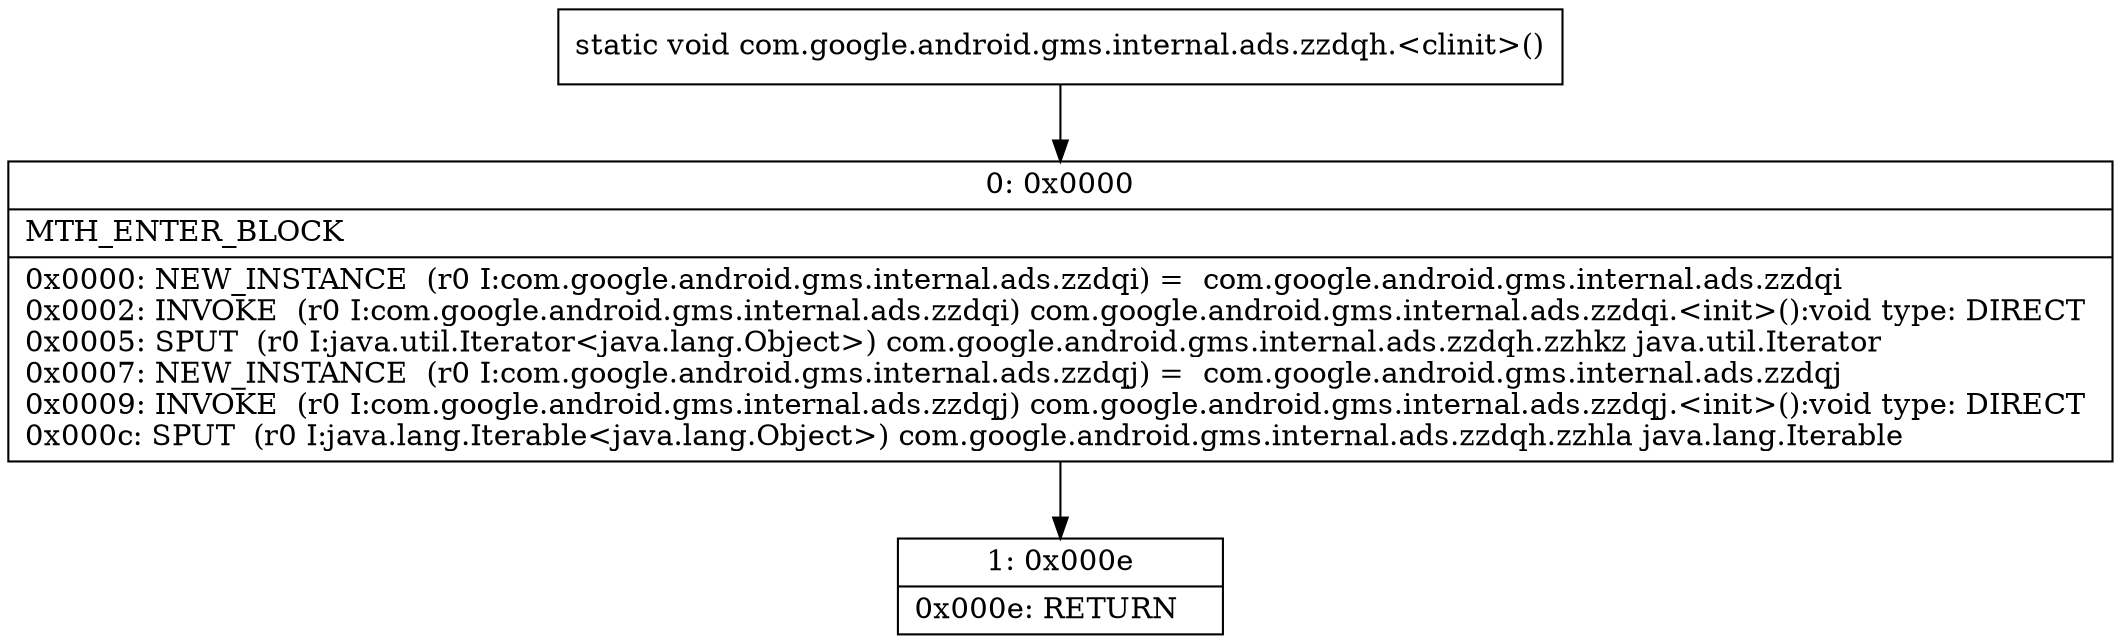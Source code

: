 digraph "CFG forcom.google.android.gms.internal.ads.zzdqh.\<clinit\>()V" {
Node_0 [shape=record,label="{0\:\ 0x0000|MTH_ENTER_BLOCK\l|0x0000: NEW_INSTANCE  (r0 I:com.google.android.gms.internal.ads.zzdqi) =  com.google.android.gms.internal.ads.zzdqi \l0x0002: INVOKE  (r0 I:com.google.android.gms.internal.ads.zzdqi) com.google.android.gms.internal.ads.zzdqi.\<init\>():void type: DIRECT \l0x0005: SPUT  (r0 I:java.util.Iterator\<java.lang.Object\>) com.google.android.gms.internal.ads.zzdqh.zzhkz java.util.Iterator \l0x0007: NEW_INSTANCE  (r0 I:com.google.android.gms.internal.ads.zzdqj) =  com.google.android.gms.internal.ads.zzdqj \l0x0009: INVOKE  (r0 I:com.google.android.gms.internal.ads.zzdqj) com.google.android.gms.internal.ads.zzdqj.\<init\>():void type: DIRECT \l0x000c: SPUT  (r0 I:java.lang.Iterable\<java.lang.Object\>) com.google.android.gms.internal.ads.zzdqh.zzhla java.lang.Iterable \l}"];
Node_1 [shape=record,label="{1\:\ 0x000e|0x000e: RETURN   \l}"];
MethodNode[shape=record,label="{static void com.google.android.gms.internal.ads.zzdqh.\<clinit\>() }"];
MethodNode -> Node_0;
Node_0 -> Node_1;
}

